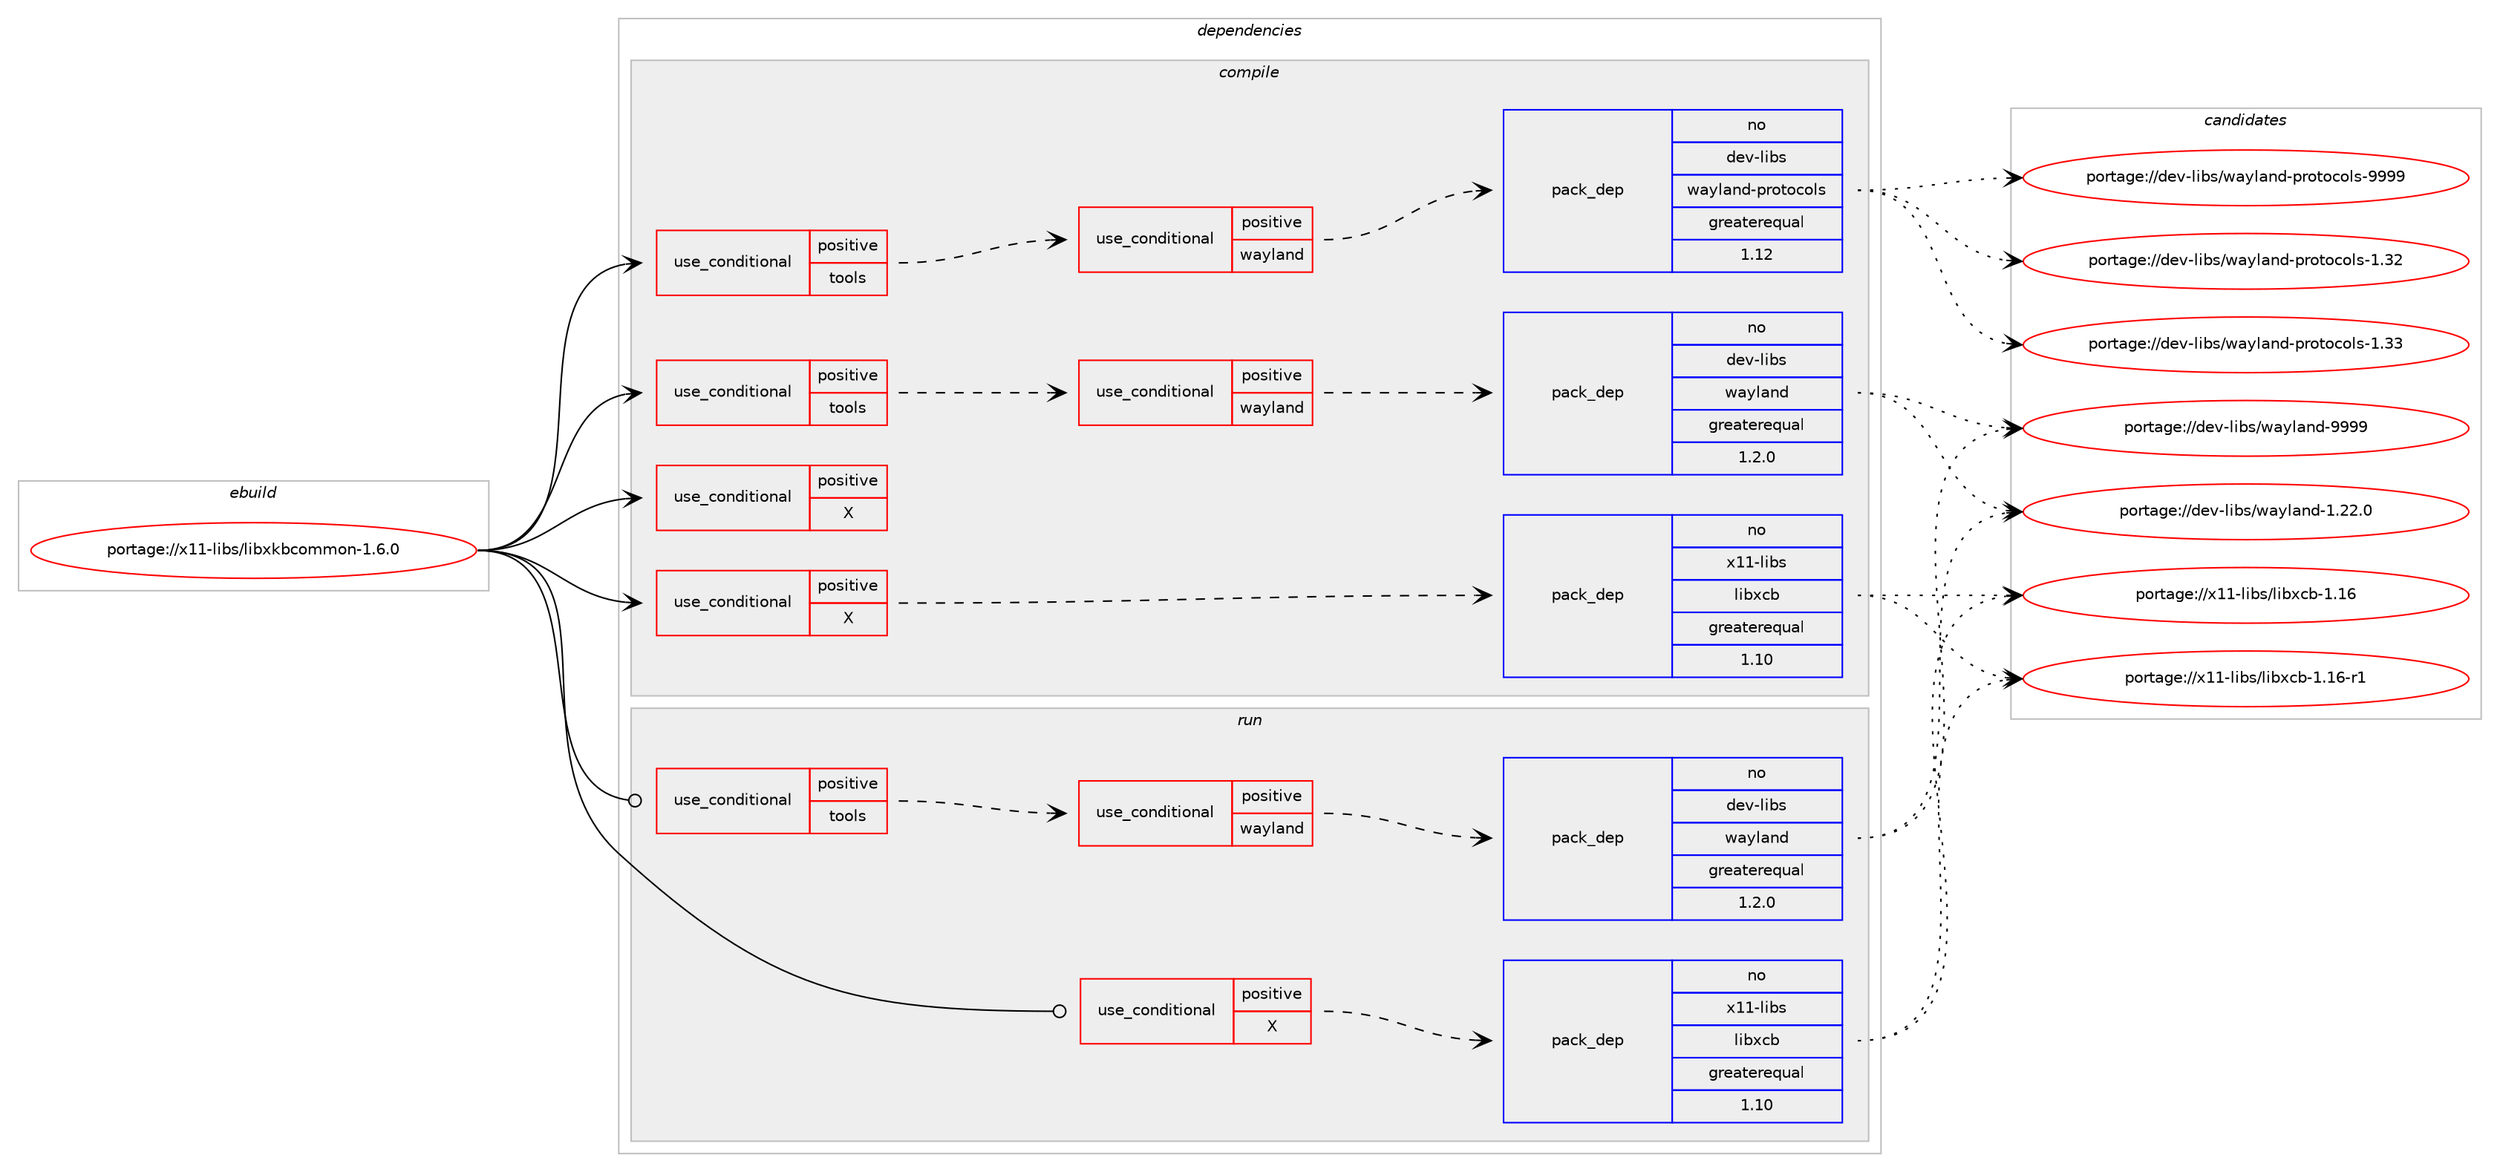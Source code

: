digraph prolog {

# *************
# Graph options
# *************

newrank=true;
concentrate=true;
compound=true;
graph [rankdir=LR,fontname=Helvetica,fontsize=10,ranksep=1.5];#, ranksep=2.5, nodesep=0.2];
edge  [arrowhead=vee];
node  [fontname=Helvetica,fontsize=10];

# **********
# The ebuild
# **********

subgraph cluster_leftcol {
color=gray;
rank=same;
label=<<i>ebuild</i>>;
id [label="portage://x11-libs/libxkbcommon-1.6.0", color=red, width=4, href="../x11-libs/libxkbcommon-1.6.0.svg"];
}

# ****************
# The dependencies
# ****************

subgraph cluster_midcol {
color=gray;
label=<<i>dependencies</i>>;
subgraph cluster_compile {
fillcolor="#eeeeee";
style=filled;
label=<<i>compile</i>>;
subgraph cond17484 {
dependency26692 [label=<<TABLE BORDER="0" CELLBORDER="1" CELLSPACING="0" CELLPADDING="4"><TR><TD ROWSPAN="3" CELLPADDING="10">use_conditional</TD></TR><TR><TD>positive</TD></TR><TR><TD>X</TD></TR></TABLE>>, shape=none, color=red];
# *** BEGIN UNKNOWN DEPENDENCY TYPE (TODO) ***
# dependency26692 -> package_dependency(portage://x11-libs/libxkbcommon-1.6.0,install,no,x11-base,xorg-proto,none,[,,],[],[])
# *** END UNKNOWN DEPENDENCY TYPE (TODO) ***

}
id:e -> dependency26692:w [weight=20,style="solid",arrowhead="vee"];
subgraph cond17485 {
dependency26693 [label=<<TABLE BORDER="0" CELLBORDER="1" CELLSPACING="0" CELLPADDING="4"><TR><TD ROWSPAN="3" CELLPADDING="10">use_conditional</TD></TR><TR><TD>positive</TD></TR><TR><TD>X</TD></TR></TABLE>>, shape=none, color=red];
subgraph pack8878 {
dependency26694 [label=<<TABLE BORDER="0" CELLBORDER="1" CELLSPACING="0" CELLPADDING="4" WIDTH="220"><TR><TD ROWSPAN="6" CELLPADDING="30">pack_dep</TD></TR><TR><TD WIDTH="110">no</TD></TR><TR><TD>x11-libs</TD></TR><TR><TD>libxcb</TD></TR><TR><TD>greaterequal</TD></TR><TR><TD>1.10</TD></TR></TABLE>>, shape=none, color=blue];
}
dependency26693:e -> dependency26694:w [weight=20,style="dashed",arrowhead="vee"];
}
id:e -> dependency26693:w [weight=20,style="solid",arrowhead="vee"];
subgraph cond17486 {
dependency26695 [label=<<TABLE BORDER="0" CELLBORDER="1" CELLSPACING="0" CELLPADDING="4"><TR><TD ROWSPAN="3" CELLPADDING="10">use_conditional</TD></TR><TR><TD>positive</TD></TR><TR><TD>tools</TD></TR></TABLE>>, shape=none, color=red];
subgraph cond17487 {
dependency26696 [label=<<TABLE BORDER="0" CELLBORDER="1" CELLSPACING="0" CELLPADDING="4"><TR><TD ROWSPAN="3" CELLPADDING="10">use_conditional</TD></TR><TR><TD>positive</TD></TR><TR><TD>wayland</TD></TR></TABLE>>, shape=none, color=red];
subgraph pack8879 {
dependency26697 [label=<<TABLE BORDER="0" CELLBORDER="1" CELLSPACING="0" CELLPADDING="4" WIDTH="220"><TR><TD ROWSPAN="6" CELLPADDING="30">pack_dep</TD></TR><TR><TD WIDTH="110">no</TD></TR><TR><TD>dev-libs</TD></TR><TR><TD>wayland</TD></TR><TR><TD>greaterequal</TD></TR><TR><TD>1.2.0</TD></TR></TABLE>>, shape=none, color=blue];
}
dependency26696:e -> dependency26697:w [weight=20,style="dashed",arrowhead="vee"];
}
dependency26695:e -> dependency26696:w [weight=20,style="dashed",arrowhead="vee"];
}
id:e -> dependency26695:w [weight=20,style="solid",arrowhead="vee"];
subgraph cond17488 {
dependency26698 [label=<<TABLE BORDER="0" CELLBORDER="1" CELLSPACING="0" CELLPADDING="4"><TR><TD ROWSPAN="3" CELLPADDING="10">use_conditional</TD></TR><TR><TD>positive</TD></TR><TR><TD>tools</TD></TR></TABLE>>, shape=none, color=red];
subgraph cond17489 {
dependency26699 [label=<<TABLE BORDER="0" CELLBORDER="1" CELLSPACING="0" CELLPADDING="4"><TR><TD ROWSPAN="3" CELLPADDING="10">use_conditional</TD></TR><TR><TD>positive</TD></TR><TR><TD>wayland</TD></TR></TABLE>>, shape=none, color=red];
subgraph pack8880 {
dependency26700 [label=<<TABLE BORDER="0" CELLBORDER="1" CELLSPACING="0" CELLPADDING="4" WIDTH="220"><TR><TD ROWSPAN="6" CELLPADDING="30">pack_dep</TD></TR><TR><TD WIDTH="110">no</TD></TR><TR><TD>dev-libs</TD></TR><TR><TD>wayland-protocols</TD></TR><TR><TD>greaterequal</TD></TR><TR><TD>1.12</TD></TR></TABLE>>, shape=none, color=blue];
}
dependency26699:e -> dependency26700:w [weight=20,style="dashed",arrowhead="vee"];
}
dependency26698:e -> dependency26699:w [weight=20,style="dashed",arrowhead="vee"];
}
id:e -> dependency26698:w [weight=20,style="solid",arrowhead="vee"];
# *** BEGIN UNKNOWN DEPENDENCY TYPE (TODO) ***
# id -> package_dependency(portage://x11-libs/libxkbcommon-1.6.0,install,no,dev-libs,libxml2,none,[,,],[],[use(optenable(abi_x86_32),negative),use(optenable(abi_x86_64),negative),use(optenable(abi_x86_x32),negative),use(optenable(abi_mips_n32),negative),use(optenable(abi_mips_n64),negative),use(optenable(abi_mips_o32),negative),use(optenable(abi_s390_32),negative),use(optenable(abi_s390_64),negative)])
# *** END UNKNOWN DEPENDENCY TYPE (TODO) ***

# *** BEGIN UNKNOWN DEPENDENCY TYPE (TODO) ***
# id -> package_dependency(portage://x11-libs/libxkbcommon-1.6.0,install,no,x11-misc,compose-tables,none,[,,],[],[])
# *** END UNKNOWN DEPENDENCY TYPE (TODO) ***

# *** BEGIN UNKNOWN DEPENDENCY TYPE (TODO) ***
# id -> package_dependency(portage://x11-libs/libxkbcommon-1.6.0,install,no,x11-misc,xkeyboard-config,none,[,,],[],[])
# *** END UNKNOWN DEPENDENCY TYPE (TODO) ***

}
subgraph cluster_compileandrun {
fillcolor="#eeeeee";
style=filled;
label=<<i>compile and run</i>>;
}
subgraph cluster_run {
fillcolor="#eeeeee";
style=filled;
label=<<i>run</i>>;
subgraph cond17490 {
dependency26701 [label=<<TABLE BORDER="0" CELLBORDER="1" CELLSPACING="0" CELLPADDING="4"><TR><TD ROWSPAN="3" CELLPADDING="10">use_conditional</TD></TR><TR><TD>positive</TD></TR><TR><TD>X</TD></TR></TABLE>>, shape=none, color=red];
subgraph pack8881 {
dependency26702 [label=<<TABLE BORDER="0" CELLBORDER="1" CELLSPACING="0" CELLPADDING="4" WIDTH="220"><TR><TD ROWSPAN="6" CELLPADDING="30">pack_dep</TD></TR><TR><TD WIDTH="110">no</TD></TR><TR><TD>x11-libs</TD></TR><TR><TD>libxcb</TD></TR><TR><TD>greaterequal</TD></TR><TR><TD>1.10</TD></TR></TABLE>>, shape=none, color=blue];
}
dependency26701:e -> dependency26702:w [weight=20,style="dashed",arrowhead="vee"];
}
id:e -> dependency26701:w [weight=20,style="solid",arrowhead="odot"];
subgraph cond17491 {
dependency26703 [label=<<TABLE BORDER="0" CELLBORDER="1" CELLSPACING="0" CELLPADDING="4"><TR><TD ROWSPAN="3" CELLPADDING="10">use_conditional</TD></TR><TR><TD>positive</TD></TR><TR><TD>tools</TD></TR></TABLE>>, shape=none, color=red];
subgraph cond17492 {
dependency26704 [label=<<TABLE BORDER="0" CELLBORDER="1" CELLSPACING="0" CELLPADDING="4"><TR><TD ROWSPAN="3" CELLPADDING="10">use_conditional</TD></TR><TR><TD>positive</TD></TR><TR><TD>wayland</TD></TR></TABLE>>, shape=none, color=red];
subgraph pack8882 {
dependency26705 [label=<<TABLE BORDER="0" CELLBORDER="1" CELLSPACING="0" CELLPADDING="4" WIDTH="220"><TR><TD ROWSPAN="6" CELLPADDING="30">pack_dep</TD></TR><TR><TD WIDTH="110">no</TD></TR><TR><TD>dev-libs</TD></TR><TR><TD>wayland</TD></TR><TR><TD>greaterequal</TD></TR><TR><TD>1.2.0</TD></TR></TABLE>>, shape=none, color=blue];
}
dependency26704:e -> dependency26705:w [weight=20,style="dashed",arrowhead="vee"];
}
dependency26703:e -> dependency26704:w [weight=20,style="dashed",arrowhead="vee"];
}
id:e -> dependency26703:w [weight=20,style="solid",arrowhead="odot"];
# *** BEGIN UNKNOWN DEPENDENCY TYPE (TODO) ***
# id -> package_dependency(portage://x11-libs/libxkbcommon-1.6.0,run,no,dev-libs,libxml2,none,[,,],[],[use(optenable(abi_x86_32),negative),use(optenable(abi_x86_64),negative),use(optenable(abi_x86_x32),negative),use(optenable(abi_mips_n32),negative),use(optenable(abi_mips_n64),negative),use(optenable(abi_mips_o32),negative),use(optenable(abi_s390_32),negative),use(optenable(abi_s390_64),negative)])
# *** END UNKNOWN DEPENDENCY TYPE (TODO) ***

# *** BEGIN UNKNOWN DEPENDENCY TYPE (TODO) ***
# id -> package_dependency(portage://x11-libs/libxkbcommon-1.6.0,run,no,x11-misc,compose-tables,none,[,,],[],[])
# *** END UNKNOWN DEPENDENCY TYPE (TODO) ***

# *** BEGIN UNKNOWN DEPENDENCY TYPE (TODO) ***
# id -> package_dependency(portage://x11-libs/libxkbcommon-1.6.0,run,no,x11-misc,xkeyboard-config,none,[,,],[],[])
# *** END UNKNOWN DEPENDENCY TYPE (TODO) ***

}
}

# **************
# The candidates
# **************

subgraph cluster_choices {
rank=same;
color=gray;
label=<<i>candidates</i>>;

subgraph choice8878 {
color=black;
nodesep=1;
choice12049494510810598115471081059812099984549464954 [label="portage://x11-libs/libxcb-1.16", color=red, width=4,href="../x11-libs/libxcb-1.16.svg"];
choice120494945108105981154710810598120999845494649544511449 [label="portage://x11-libs/libxcb-1.16-r1", color=red, width=4,href="../x11-libs/libxcb-1.16-r1.svg"];
dependency26694:e -> choice12049494510810598115471081059812099984549464954:w [style=dotted,weight="100"];
dependency26694:e -> choice120494945108105981154710810598120999845494649544511449:w [style=dotted,weight="100"];
}
subgraph choice8879 {
color=black;
nodesep=1;
choice100101118451081059811547119971211089711010045494650504648 [label="portage://dev-libs/wayland-1.22.0", color=red, width=4,href="../dev-libs/wayland-1.22.0.svg"];
choice10010111845108105981154711997121108971101004557575757 [label="portage://dev-libs/wayland-9999", color=red, width=4,href="../dev-libs/wayland-9999.svg"];
dependency26697:e -> choice100101118451081059811547119971211089711010045494650504648:w [style=dotted,weight="100"];
dependency26697:e -> choice10010111845108105981154711997121108971101004557575757:w [style=dotted,weight="100"];
}
subgraph choice8880 {
color=black;
nodesep=1;
choice100101118451081059811547119971211089711010045112114111116111991111081154549465150 [label="portage://dev-libs/wayland-protocols-1.32", color=red, width=4,href="../dev-libs/wayland-protocols-1.32.svg"];
choice100101118451081059811547119971211089711010045112114111116111991111081154549465151 [label="portage://dev-libs/wayland-protocols-1.33", color=red, width=4,href="../dev-libs/wayland-protocols-1.33.svg"];
choice100101118451081059811547119971211089711010045112114111116111991111081154557575757 [label="portage://dev-libs/wayland-protocols-9999", color=red, width=4,href="../dev-libs/wayland-protocols-9999.svg"];
dependency26700:e -> choice100101118451081059811547119971211089711010045112114111116111991111081154549465150:w [style=dotted,weight="100"];
dependency26700:e -> choice100101118451081059811547119971211089711010045112114111116111991111081154549465151:w [style=dotted,weight="100"];
dependency26700:e -> choice100101118451081059811547119971211089711010045112114111116111991111081154557575757:w [style=dotted,weight="100"];
}
subgraph choice8881 {
color=black;
nodesep=1;
choice12049494510810598115471081059812099984549464954 [label="portage://x11-libs/libxcb-1.16", color=red, width=4,href="../x11-libs/libxcb-1.16.svg"];
choice120494945108105981154710810598120999845494649544511449 [label="portage://x11-libs/libxcb-1.16-r1", color=red, width=4,href="../x11-libs/libxcb-1.16-r1.svg"];
dependency26702:e -> choice12049494510810598115471081059812099984549464954:w [style=dotted,weight="100"];
dependency26702:e -> choice120494945108105981154710810598120999845494649544511449:w [style=dotted,weight="100"];
}
subgraph choice8882 {
color=black;
nodesep=1;
choice100101118451081059811547119971211089711010045494650504648 [label="portage://dev-libs/wayland-1.22.0", color=red, width=4,href="../dev-libs/wayland-1.22.0.svg"];
choice10010111845108105981154711997121108971101004557575757 [label="portage://dev-libs/wayland-9999", color=red, width=4,href="../dev-libs/wayland-9999.svg"];
dependency26705:e -> choice100101118451081059811547119971211089711010045494650504648:w [style=dotted,weight="100"];
dependency26705:e -> choice10010111845108105981154711997121108971101004557575757:w [style=dotted,weight="100"];
}
}

}

